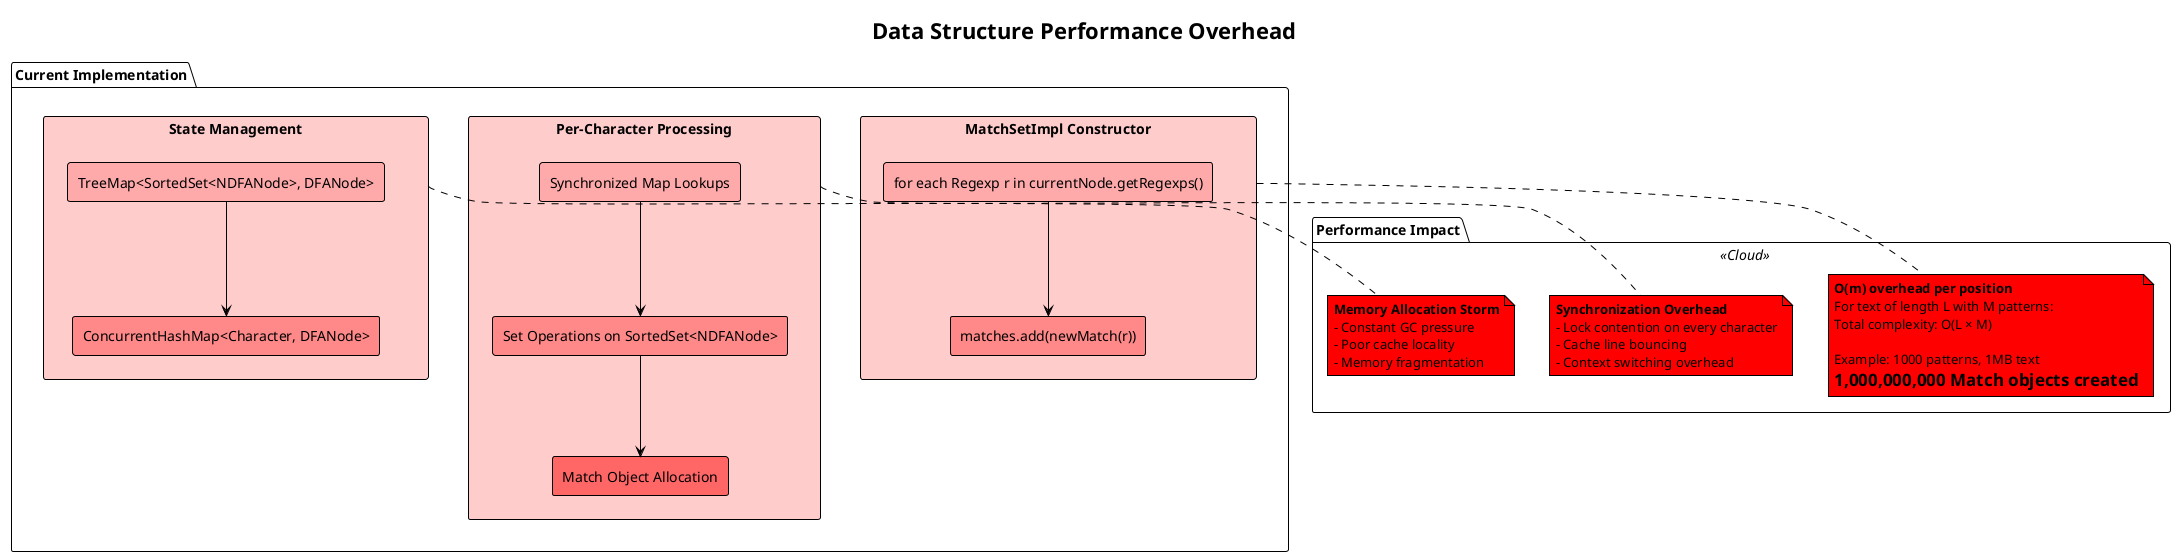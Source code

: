 @startuml
!theme plain
title Data Structure Performance Overhead

package "Current Implementation" {
  rectangle "MatchSetImpl Constructor" as MSI #ffcccc {
    rectangle "for each Regexp r in currentNode.getRegexps()" as loop1 #ffaaaa
    rectangle "matches.add(newMatch(r))" as action1 #ff8888
    loop1 --> action1
  }

  rectangle "Per-Character Processing" as PCP #ffcccc {
    rectangle "Synchronized Map Lookups" as sync #ffaaaa
    rectangle "Set Operations on SortedSet<NDFANode>" as sets #ff8888  
    rectangle "Match Object Allocation" as alloc #ff6666
    sync --> sets
    sets --> alloc
  }

  rectangle "State Management" as SM #ffcccc {
    rectangle "TreeMap<SortedSet<NDFANode>, DFANode>" as tree #ffaaaa
    rectangle "ConcurrentHashMap<Character, DFANode>" as cmap #ff8888
    tree --> cmap
  }
}

package "Performance Impact" <<Cloud>> {
  note as impact1 #red
    **O(m) overhead per position**
    For text of length L with M patterns:
    Total complexity: O(L × M)
    
    Example: 1000 patterns, 1MB text
    = 1,000,000,000 Match objects created
  end note

  note as impact2 #red
    **Synchronization Overhead**
    - Lock contention on every character
    - Cache line bouncing
    - Context switching overhead
  end note

  note as impact3 #red
    **Memory Allocation Storm**
    - Constant GC pressure
    - Poor cache locality
    - Memory fragmentation
  end note
}

MSI .. impact1
PCP .. impact2  
SM .. impact3

@enduml